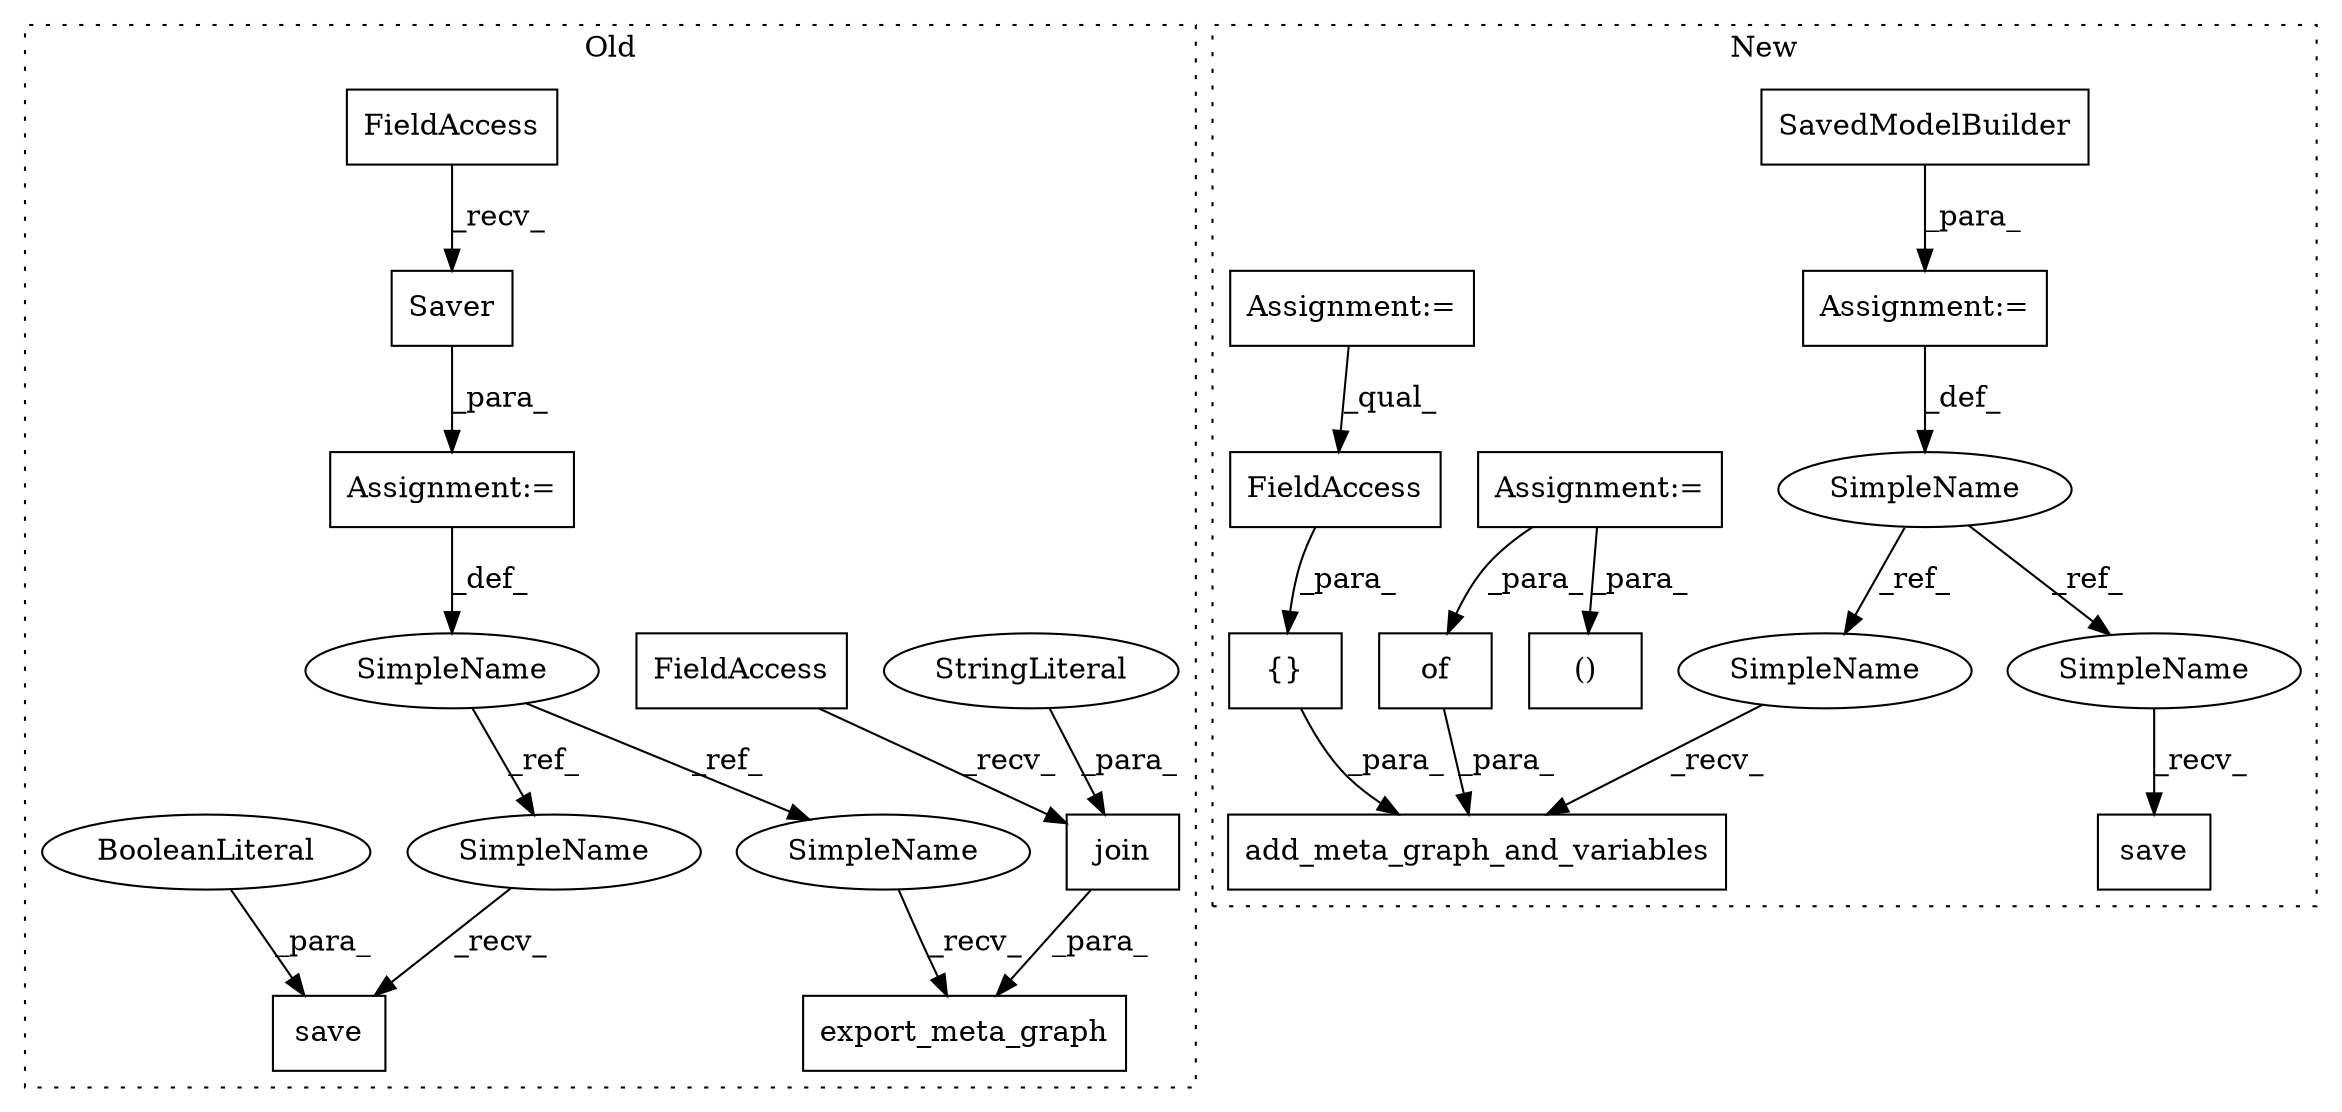 digraph G {
subgraph cluster0 {
1 [label="save" a="32" s="4234,4283" l="5,1" shape="box"];
4 [label="Saver" a="32" s="4142" l="7" shape="box"];
9 [label="FieldAccess" a="22" s="4125" l="16" shape="box"];
11 [label="Assignment:=" a="7" s="4124" l="1" shape="box"];
15 [label="BooleanLiteral" a="9" s="4278" l="5" shape="ellipse"];
16 [label="export_meta_graph" a="32" s="4163,4219" l="18,1" shape="box"];
17 [label="SimpleName" a="42" s="4119" l="5" shape="ellipse"];
18 [label="join" a="32" s="4189,4218" l="5,1" shape="box"];
19 [label="StringLiteral" a="45" s="4205" l="13" shape="ellipse"];
20 [label="FieldAccess" a="22" s="4181" l="7" shape="box"];
24 [label="SimpleName" a="42" s="4157" l="5" shape="ellipse"];
25 [label="SimpleName" a="42" s="4228" l="5" shape="ellipse"];
label = "Old";
style="dotted";
}
subgraph cluster1 {
2 [label="add_meta_graph_and_variables" a="32" s="4880,5100" l="29,1" shape="box"];
3 [label="{}" a="4" s="4923,4945" l="1,1" shape="box"];
5 [label="SavedModelBuilder" a="32" s="4809,4865" l="18,1" shape="box"];
6 [label="save" a="32" s="5115" l="6" shape="box"];
7 [label="SimpleName" a="42" s="4795" l="5" shape="ellipse"];
8 [label="FieldAccess" a="22" s="4924" l="21" shape="box"];
10 [label="of" a="32" s="4951,5035" l="3,1" shape="box"];
12 [label="Assignment:=" a="7" s="4800" l="1" shape="box"];
13 [label="Assignment:=" a="7" s="3861" l="17" shape="box"];
14 [label="()" a="106" s="4257" l="46" shape="box"];
21 [label="Assignment:=" a="7" s="3826" l="13" shape="box"];
22 [label="SimpleName" a="42" s="4874" l="5" shape="ellipse"];
23 [label="SimpleName" a="42" s="5109" l="5" shape="ellipse"];
label = "New";
style="dotted";
}
3 -> 2 [label="_para_"];
4 -> 11 [label="_para_"];
5 -> 12 [label="_para_"];
7 -> 22 [label="_ref_"];
7 -> 23 [label="_ref_"];
8 -> 3 [label="_para_"];
9 -> 4 [label="_recv_"];
10 -> 2 [label="_para_"];
11 -> 17 [label="_def_"];
12 -> 7 [label="_def_"];
13 -> 14 [label="_para_"];
13 -> 10 [label="_para_"];
15 -> 1 [label="_para_"];
17 -> 24 [label="_ref_"];
17 -> 25 [label="_ref_"];
18 -> 16 [label="_para_"];
19 -> 18 [label="_para_"];
20 -> 18 [label="_recv_"];
21 -> 8 [label="_qual_"];
22 -> 2 [label="_recv_"];
23 -> 6 [label="_recv_"];
24 -> 16 [label="_recv_"];
25 -> 1 [label="_recv_"];
}